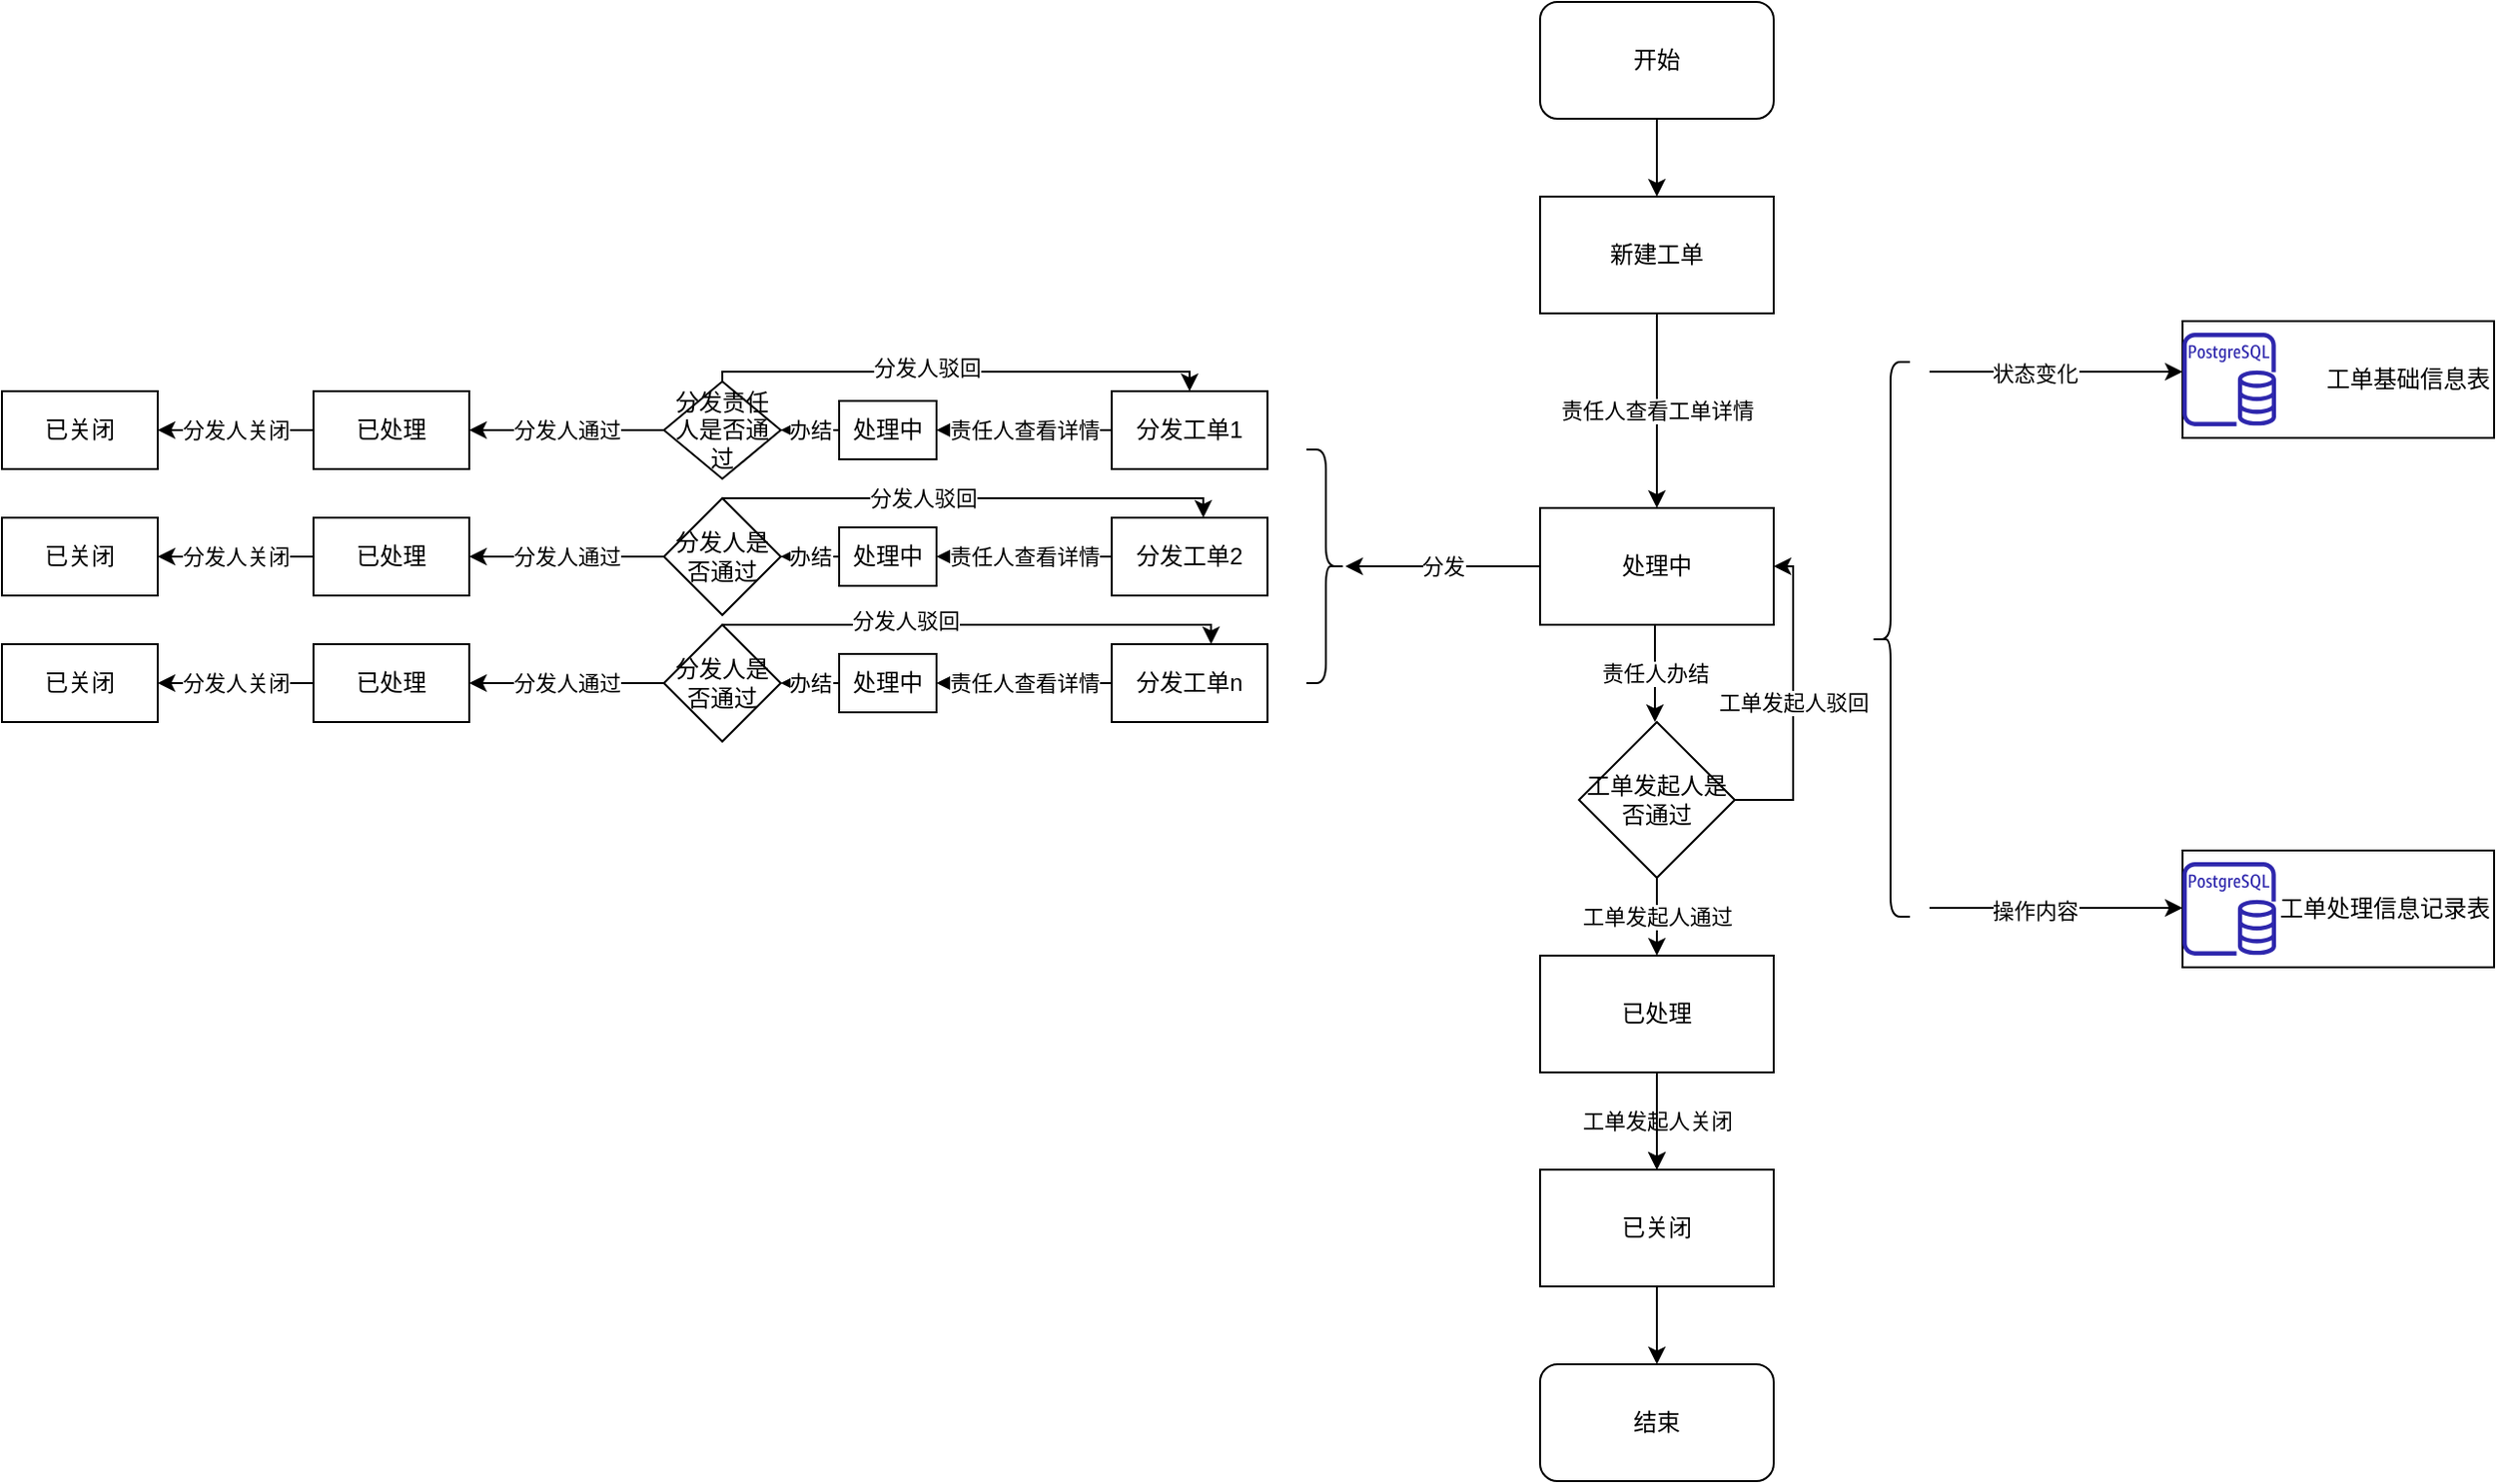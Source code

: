 <mxfile version="17.0.0" type="github">
  <diagram id="8ph-UxE2JjB3Vwe-9DLa" name="Page-1">
    <mxGraphModel dx="2249" dy="744" grid="1" gridSize="10" guides="1" tooltips="1" connect="1" arrows="1" fold="1" page="1" pageScale="1" pageWidth="827" pageHeight="1169" math="0" shadow="0">
      <root>
        <mxCell id="0" />
        <mxCell id="1" parent="0" />
        <mxCell id="jPlB_urYKcYwlZ38G4CA-73" value="工单处理信息记录表" style="rounded=0;whiteSpace=wrap;labelPosition=center;verticalLabelPosition=middle;align=right;verticalAlign=middle;" vertex="1" parent="1">
          <mxGeometry x="640" y="606" width="160" height="60" as="geometry" />
        </mxCell>
        <mxCell id="jPlB_urYKcYwlZ38G4CA-69" value="工单基础信息表" style="rounded=0;whiteSpace=wrap;labelPosition=center;verticalLabelPosition=middle;align=right;verticalAlign=middle;" vertex="1" parent="1">
          <mxGeometry x="640" y="334" width="160" height="60" as="geometry" />
        </mxCell>
        <mxCell id="jPlB_urYKcYwlZ38G4CA-3" style="edgeStyle=orthogonalEdgeStyle;rounded=0;orthogonalLoop=1;jettySize=auto;html=1;exitX=0.5;exitY=1;exitDx=0;exitDy=0;entryX=0.5;entryY=0;entryDx=0;entryDy=0;" edge="1" parent="1" source="jPlB_urYKcYwlZ38G4CA-1" target="jPlB_urYKcYwlZ38G4CA-2">
          <mxGeometry relative="1" as="geometry" />
        </mxCell>
        <mxCell id="jPlB_urYKcYwlZ38G4CA-1" value="开始" style="rounded=1;whiteSpace=wrap;html=1;" vertex="1" parent="1">
          <mxGeometry x="310" y="170" width="120" height="60" as="geometry" />
        </mxCell>
        <mxCell id="jPlB_urYKcYwlZ38G4CA-12" value="责任人查看工单详情" style="edgeStyle=orthogonalEdgeStyle;rounded=0;orthogonalLoop=1;jettySize=auto;html=1;exitX=0.5;exitY=1;exitDx=0;exitDy=0;entryX=0.5;entryY=0;entryDx=0;entryDy=0;" edge="1" parent="1" source="jPlB_urYKcYwlZ38G4CA-2" target="jPlB_urYKcYwlZ38G4CA-4">
          <mxGeometry relative="1" as="geometry" />
        </mxCell>
        <mxCell id="jPlB_urYKcYwlZ38G4CA-2" value="新建工单" style="rounded=0;whiteSpace=wrap;html=1;" vertex="1" parent="1">
          <mxGeometry x="310" y="270" width="120" height="60" as="geometry" />
        </mxCell>
        <mxCell id="jPlB_urYKcYwlZ38G4CA-7" value="责任人办结" style="edgeStyle=orthogonalEdgeStyle;rounded=0;orthogonalLoop=1;jettySize=auto;html=1;" edge="1" parent="1">
          <mxGeometry relative="1" as="geometry">
            <mxPoint x="369" y="490" as="sourcePoint" />
            <mxPoint x="369" y="540" as="targetPoint" />
          </mxGeometry>
        </mxCell>
        <mxCell id="jPlB_urYKcYwlZ38G4CA-17" value="分发" style="edgeStyle=orthogonalEdgeStyle;rounded=0;orthogonalLoop=1;jettySize=auto;html=1;" edge="1" parent="1" source="jPlB_urYKcYwlZ38G4CA-4">
          <mxGeometry relative="1" as="geometry">
            <mxPoint x="210" y="460" as="targetPoint" />
          </mxGeometry>
        </mxCell>
        <mxCell id="jPlB_urYKcYwlZ38G4CA-4" value="处理中" style="rounded=0;whiteSpace=wrap;html=1;" vertex="1" parent="1">
          <mxGeometry x="310" y="430" width="120" height="60" as="geometry" />
        </mxCell>
        <mxCell id="jPlB_urYKcYwlZ38G4CA-10" value="工单发起人通过" style="edgeStyle=orthogonalEdgeStyle;rounded=0;orthogonalLoop=1;jettySize=auto;html=1;" edge="1" parent="1" source="jPlB_urYKcYwlZ38G4CA-8" target="jPlB_urYKcYwlZ38G4CA-9">
          <mxGeometry relative="1" as="geometry" />
        </mxCell>
        <mxCell id="jPlB_urYKcYwlZ38G4CA-11" value="工单发起人驳回" style="edgeStyle=orthogonalEdgeStyle;rounded=0;orthogonalLoop=1;jettySize=auto;html=1;exitX=1;exitY=0.5;exitDx=0;exitDy=0;entryX=1;entryY=0.5;entryDx=0;entryDy=0;" edge="1" parent="1" source="jPlB_urYKcYwlZ38G4CA-8" target="jPlB_urYKcYwlZ38G4CA-4">
          <mxGeometry relative="1" as="geometry">
            <Array as="points">
              <mxPoint x="440" y="580" />
              <mxPoint x="440" y="460" />
            </Array>
          </mxGeometry>
        </mxCell>
        <mxCell id="jPlB_urYKcYwlZ38G4CA-8" value="工单发起人是否通过" style="rhombus;whiteSpace=wrap;html=1;" vertex="1" parent="1">
          <mxGeometry x="330" y="540" width="80" height="80" as="geometry" />
        </mxCell>
        <mxCell id="jPlB_urYKcYwlZ38G4CA-14" value="工单发起人关闭" style="edgeStyle=orthogonalEdgeStyle;rounded=0;orthogonalLoop=1;jettySize=auto;html=1;exitX=0.5;exitY=1;exitDx=0;exitDy=0;entryX=0.5;entryY=0;entryDx=0;entryDy=0;" edge="1" parent="1" source="jPlB_urYKcYwlZ38G4CA-9" target="jPlB_urYKcYwlZ38G4CA-13">
          <mxGeometry relative="1" as="geometry" />
        </mxCell>
        <mxCell id="jPlB_urYKcYwlZ38G4CA-49" value="" style="edgeStyle=orthogonalEdgeStyle;rounded=0;orthogonalLoop=1;jettySize=auto;html=1;" edge="1" parent="1" source="jPlB_urYKcYwlZ38G4CA-9" target="jPlB_urYKcYwlZ38G4CA-13">
          <mxGeometry relative="1" as="geometry" />
        </mxCell>
        <mxCell id="jPlB_urYKcYwlZ38G4CA-9" value="已处理" style="whiteSpace=wrap;html=1;" vertex="1" parent="1">
          <mxGeometry x="310" y="660" width="120" height="60" as="geometry" />
        </mxCell>
        <mxCell id="jPlB_urYKcYwlZ38G4CA-16" value="" style="edgeStyle=orthogonalEdgeStyle;rounded=0;orthogonalLoop=1;jettySize=auto;html=1;" edge="1" parent="1" source="jPlB_urYKcYwlZ38G4CA-13" target="jPlB_urYKcYwlZ38G4CA-15">
          <mxGeometry relative="1" as="geometry" />
        </mxCell>
        <mxCell id="jPlB_urYKcYwlZ38G4CA-13" value="已关闭" style="rounded=0;whiteSpace=wrap;html=1;" vertex="1" parent="1">
          <mxGeometry x="310" y="770" width="120" height="60" as="geometry" />
        </mxCell>
        <mxCell id="jPlB_urYKcYwlZ38G4CA-15" value="结束" style="whiteSpace=wrap;html=1;rounded=1;" vertex="1" parent="1">
          <mxGeometry x="310" y="870" width="120" height="60" as="geometry" />
        </mxCell>
        <mxCell id="jPlB_urYKcYwlZ38G4CA-62" value="责任人查看详情" style="edgeStyle=orthogonalEdgeStyle;rounded=0;orthogonalLoop=1;jettySize=auto;html=1;exitX=0;exitY=0.5;exitDx=0;exitDy=0;" edge="1" parent="1" source="jPlB_urYKcYwlZ38G4CA-18" target="jPlB_urYKcYwlZ38G4CA-60">
          <mxGeometry relative="1" as="geometry" />
        </mxCell>
        <mxCell id="jPlB_urYKcYwlZ38G4CA-18" value="分发工单1" style="rounded=0;whiteSpace=wrap;html=1;" vertex="1" parent="1">
          <mxGeometry x="90" y="370" width="80" height="40" as="geometry" />
        </mxCell>
        <mxCell id="jPlB_urYKcYwlZ38G4CA-20" value="" style="shape=curlyBracket;whiteSpace=wrap;html=1;rounded=1;flipH=1;" vertex="1" parent="1">
          <mxGeometry x="190" y="400" width="20" height="120" as="geometry" />
        </mxCell>
        <mxCell id="jPlB_urYKcYwlZ38G4CA-57" value="责任人查看详情" style="edgeStyle=orthogonalEdgeStyle;rounded=0;orthogonalLoop=1;jettySize=auto;html=1;entryX=1;entryY=0.5;entryDx=0;entryDy=0;" edge="1" parent="1" source="jPlB_urYKcYwlZ38G4CA-21" target="jPlB_urYKcYwlZ38G4CA-58">
          <mxGeometry relative="1" as="geometry">
            <mxPoint x="-30" y="672.5" as="targetPoint" />
          </mxGeometry>
        </mxCell>
        <mxCell id="jPlB_urYKcYwlZ38G4CA-21" value="分发工单2" style="rounded=0;whiteSpace=wrap;html=1;" vertex="1" parent="1">
          <mxGeometry x="90" y="435" width="80" height="40" as="geometry" />
        </mxCell>
        <mxCell id="jPlB_urYKcYwlZ38G4CA-54" value="责任人查看详情" style="edgeStyle=orthogonalEdgeStyle;rounded=0;orthogonalLoop=1;jettySize=auto;html=1;exitX=0;exitY=0.5;exitDx=0;exitDy=0;entryX=1;entryY=0.5;entryDx=0;entryDy=0;" edge="1" parent="1" source="jPlB_urYKcYwlZ38G4CA-22" target="jPlB_urYKcYwlZ38G4CA-53">
          <mxGeometry relative="1" as="geometry" />
        </mxCell>
        <mxCell id="jPlB_urYKcYwlZ38G4CA-22" value="分发工单n" style="rounded=0;whiteSpace=wrap;html=1;" vertex="1" parent="1">
          <mxGeometry x="90" y="500" width="80" height="40" as="geometry" />
        </mxCell>
        <mxCell id="jPlB_urYKcYwlZ38G4CA-29" style="edgeStyle=orthogonalEdgeStyle;rounded=0;orthogonalLoop=1;jettySize=auto;html=1;exitX=0.5;exitY=0;exitDx=0;exitDy=0;entryX=0.5;entryY=0;entryDx=0;entryDy=0;" edge="1" parent="1" source="jPlB_urYKcYwlZ38G4CA-23" target="jPlB_urYKcYwlZ38G4CA-18">
          <mxGeometry relative="1" as="geometry">
            <Array as="points">
              <mxPoint x="-110" y="360" />
              <mxPoint x="130" y="360" />
            </Array>
          </mxGeometry>
        </mxCell>
        <mxCell id="jPlB_urYKcYwlZ38G4CA-32" value="分发人驳回" style="edgeLabel;html=1;align=center;verticalAlign=middle;resizable=0;points=[];" vertex="1" connectable="0" parent="jPlB_urYKcYwlZ38G4CA-29">
          <mxGeometry x="-0.143" y="2" relative="1" as="geometry">
            <mxPoint as="offset" />
          </mxGeometry>
        </mxCell>
        <mxCell id="jPlB_urYKcYwlZ38G4CA-34" value="分发人通过" style="edgeStyle=orthogonalEdgeStyle;rounded=0;orthogonalLoop=1;jettySize=auto;html=1;exitX=0;exitY=0.5;exitDx=0;exitDy=0;entryX=1;entryY=0.5;entryDx=0;entryDy=0;" edge="1" parent="1" source="jPlB_urYKcYwlZ38G4CA-23" target="jPlB_urYKcYwlZ38G4CA-37">
          <mxGeometry relative="1" as="geometry">
            <mxPoint x="-200" y="390" as="targetPoint" />
            <Array as="points">
              <mxPoint x="-140" y="390" />
            </Array>
          </mxGeometry>
        </mxCell>
        <mxCell id="jPlB_urYKcYwlZ38G4CA-23" value="分发责任人是否通过" style="rhombus;whiteSpace=wrap;html=1;rounded=0;" vertex="1" parent="1">
          <mxGeometry x="-140" y="365" width="60" height="50" as="geometry" />
        </mxCell>
        <mxCell id="jPlB_urYKcYwlZ38G4CA-30" value="分发人驳回" style="edgeStyle=orthogonalEdgeStyle;rounded=0;orthogonalLoop=1;jettySize=auto;html=1;exitX=0.5;exitY=0;exitDx=0;exitDy=0;entryX=0.588;entryY=0;entryDx=0;entryDy=0;entryPerimeter=0;" edge="1" parent="1" source="jPlB_urYKcYwlZ38G4CA-25" target="jPlB_urYKcYwlZ38G4CA-21">
          <mxGeometry x="-0.198" relative="1" as="geometry">
            <Array as="points">
              <mxPoint x="137" y="425" />
            </Array>
            <mxPoint as="offset" />
          </mxGeometry>
        </mxCell>
        <mxCell id="jPlB_urYKcYwlZ38G4CA-35" value="分发人通过" style="edgeStyle=orthogonalEdgeStyle;rounded=0;orthogonalLoop=1;jettySize=auto;html=1;exitX=0;exitY=0.5;exitDx=0;exitDy=0;entryX=1;entryY=0.5;entryDx=0;entryDy=0;" edge="1" parent="1" source="jPlB_urYKcYwlZ38G4CA-25" target="jPlB_urYKcYwlZ38G4CA-39">
          <mxGeometry relative="1" as="geometry">
            <mxPoint x="-200" y="455" as="targetPoint" />
          </mxGeometry>
        </mxCell>
        <mxCell id="jPlB_urYKcYwlZ38G4CA-25" value="分发人是否通过" style="rhombus;whiteSpace=wrap;html=1;rounded=0;" vertex="1" parent="1">
          <mxGeometry x="-140" y="425" width="60" height="60" as="geometry" />
        </mxCell>
        <mxCell id="jPlB_urYKcYwlZ38G4CA-31" style="edgeStyle=orthogonalEdgeStyle;rounded=0;orthogonalLoop=1;jettySize=auto;html=1;exitX=0.5;exitY=0;exitDx=0;exitDy=0;entryX=0.638;entryY=0;entryDx=0;entryDy=0;entryPerimeter=0;" edge="1" parent="1" source="jPlB_urYKcYwlZ38G4CA-27" target="jPlB_urYKcYwlZ38G4CA-22">
          <mxGeometry relative="1" as="geometry">
            <Array as="points">
              <mxPoint x="141" y="490" />
            </Array>
          </mxGeometry>
        </mxCell>
        <mxCell id="jPlB_urYKcYwlZ38G4CA-38" value="分发人驳回" style="edgeLabel;html=1;align=center;verticalAlign=middle;resizable=0;points=[];" vertex="1" connectable="0" parent="jPlB_urYKcYwlZ38G4CA-31">
          <mxGeometry x="-0.282" y="2" relative="1" as="geometry">
            <mxPoint as="offset" />
          </mxGeometry>
        </mxCell>
        <mxCell id="jPlB_urYKcYwlZ38G4CA-36" value="分发人通过" style="edgeStyle=orthogonalEdgeStyle;rounded=0;orthogonalLoop=1;jettySize=auto;html=1;exitX=0;exitY=0.5;exitDx=0;exitDy=0;entryX=1;entryY=0.5;entryDx=0;entryDy=0;" edge="1" parent="1" source="jPlB_urYKcYwlZ38G4CA-27" target="jPlB_urYKcYwlZ38G4CA-40">
          <mxGeometry relative="1" as="geometry">
            <mxPoint x="-200" y="520" as="targetPoint" />
          </mxGeometry>
        </mxCell>
        <mxCell id="jPlB_urYKcYwlZ38G4CA-27" value="分发人是否通过" style="rhombus;whiteSpace=wrap;html=1;rounded=0;" vertex="1" parent="1">
          <mxGeometry x="-140" y="490" width="60" height="60" as="geometry" />
        </mxCell>
        <mxCell id="jPlB_urYKcYwlZ38G4CA-43" value="分发人关闭" style="edgeStyle=orthogonalEdgeStyle;rounded=0;orthogonalLoop=1;jettySize=auto;html=1;" edge="1" parent="1" source="jPlB_urYKcYwlZ38G4CA-37" target="jPlB_urYKcYwlZ38G4CA-42">
          <mxGeometry relative="1" as="geometry" />
        </mxCell>
        <mxCell id="jPlB_urYKcYwlZ38G4CA-37" value="已处理" style="whiteSpace=wrap;html=1;" vertex="1" parent="1">
          <mxGeometry x="-320" y="370" width="80" height="40" as="geometry" />
        </mxCell>
        <mxCell id="jPlB_urYKcYwlZ38G4CA-45" value="分发人关闭" style="edgeStyle=orthogonalEdgeStyle;rounded=0;orthogonalLoop=1;jettySize=auto;html=1;" edge="1" parent="1" source="jPlB_urYKcYwlZ38G4CA-39" target="jPlB_urYKcYwlZ38G4CA-44">
          <mxGeometry relative="1" as="geometry" />
        </mxCell>
        <mxCell id="jPlB_urYKcYwlZ38G4CA-39" value="已处理" style="whiteSpace=wrap;html=1;" vertex="1" parent="1">
          <mxGeometry x="-320" y="435" width="80" height="40" as="geometry" />
        </mxCell>
        <mxCell id="jPlB_urYKcYwlZ38G4CA-47" value="分发人关闭" style="edgeStyle=orthogonalEdgeStyle;rounded=0;orthogonalLoop=1;jettySize=auto;html=1;" edge="1" parent="1" source="jPlB_urYKcYwlZ38G4CA-40" target="jPlB_urYKcYwlZ38G4CA-46">
          <mxGeometry relative="1" as="geometry" />
        </mxCell>
        <mxCell id="jPlB_urYKcYwlZ38G4CA-40" value="已处理" style="whiteSpace=wrap;html=1;" vertex="1" parent="1">
          <mxGeometry x="-320" y="500" width="80" height="40" as="geometry" />
        </mxCell>
        <mxCell id="jPlB_urYKcYwlZ38G4CA-42" value="已关闭" style="whiteSpace=wrap;html=1;" vertex="1" parent="1">
          <mxGeometry x="-480" y="370" width="80" height="40" as="geometry" />
        </mxCell>
        <mxCell id="jPlB_urYKcYwlZ38G4CA-44" value="已关闭" style="whiteSpace=wrap;html=1;" vertex="1" parent="1">
          <mxGeometry x="-480" y="435" width="80" height="40" as="geometry" />
        </mxCell>
        <mxCell id="jPlB_urYKcYwlZ38G4CA-46" value="已关闭" style="whiteSpace=wrap;html=1;" vertex="1" parent="1">
          <mxGeometry x="-480" y="500" width="80" height="40" as="geometry" />
        </mxCell>
        <mxCell id="jPlB_urYKcYwlZ38G4CA-55" value="办结" style="edgeStyle=orthogonalEdgeStyle;rounded=0;orthogonalLoop=1;jettySize=auto;html=1;exitX=0;exitY=0.5;exitDx=0;exitDy=0;entryX=1;entryY=0.5;entryDx=0;entryDy=0;" edge="1" parent="1" source="jPlB_urYKcYwlZ38G4CA-53" target="jPlB_urYKcYwlZ38G4CA-27">
          <mxGeometry relative="1" as="geometry" />
        </mxCell>
        <mxCell id="jPlB_urYKcYwlZ38G4CA-53" value="处理中" style="rounded=0;whiteSpace=wrap;html=1;" vertex="1" parent="1">
          <mxGeometry x="-50" y="505" width="50" height="30" as="geometry" />
        </mxCell>
        <mxCell id="jPlB_urYKcYwlZ38G4CA-59" value="办结" style="edgeStyle=orthogonalEdgeStyle;rounded=0;orthogonalLoop=1;jettySize=auto;html=1;exitX=0;exitY=0.5;exitDx=0;exitDy=0;entryX=1;entryY=0.5;entryDx=0;entryDy=0;" edge="1" parent="1" source="jPlB_urYKcYwlZ38G4CA-58" target="jPlB_urYKcYwlZ38G4CA-25">
          <mxGeometry relative="1" as="geometry" />
        </mxCell>
        <mxCell id="jPlB_urYKcYwlZ38G4CA-58" value="处理中" style="rounded=0;whiteSpace=wrap;html=1;" vertex="1" parent="1">
          <mxGeometry x="-50" y="440" width="50" height="30" as="geometry" />
        </mxCell>
        <mxCell id="jPlB_urYKcYwlZ38G4CA-63" value="办结" style="edgeStyle=orthogonalEdgeStyle;rounded=0;orthogonalLoop=1;jettySize=auto;html=1;exitX=0;exitY=0.5;exitDx=0;exitDy=0;entryX=1;entryY=0.5;entryDx=0;entryDy=0;" edge="1" parent="1" source="jPlB_urYKcYwlZ38G4CA-60" target="jPlB_urYKcYwlZ38G4CA-23">
          <mxGeometry relative="1" as="geometry" />
        </mxCell>
        <mxCell id="jPlB_urYKcYwlZ38G4CA-60" value="处理中" style="rounded=0;whiteSpace=wrap;html=1;" vertex="1" parent="1">
          <mxGeometry x="-50" y="375" width="50" height="30" as="geometry" />
        </mxCell>
        <mxCell id="jPlB_urYKcYwlZ38G4CA-66" value="" style="sketch=0;outlineConnect=0;fontColor=#232F3E;gradientColor=none;fillColor=#2E27AD;strokeColor=none;dashed=0;verticalLabelPosition=bottom;verticalAlign=top;align=center;html=1;fontSize=12;fontStyle=0;aspect=fixed;pointerEvents=1;shape=mxgraph.aws4.rds_postgresql_instance;rounded=1;" vertex="1" parent="1">
          <mxGeometry x="640" y="340" width="48" height="48" as="geometry" />
        </mxCell>
        <mxCell id="jPlB_urYKcYwlZ38G4CA-72" value="" style="sketch=0;outlineConnect=0;fontColor=#232F3E;gradientColor=none;fillColor=#2E27AD;strokeColor=none;dashed=0;verticalLabelPosition=bottom;verticalAlign=top;align=center;html=1;fontSize=12;fontStyle=0;aspect=fixed;pointerEvents=1;shape=mxgraph.aws4.rds_postgresql_instance;rounded=1;" vertex="1" parent="1">
          <mxGeometry x="640" y="612" width="48" height="48" as="geometry" />
        </mxCell>
        <mxCell id="jPlB_urYKcYwlZ38G4CA-75" value="" style="endArrow=classic;html=1;rounded=0;" edge="1" parent="1">
          <mxGeometry width="50" height="50" relative="1" as="geometry">
            <mxPoint x="510" y="360" as="sourcePoint" />
            <mxPoint x="640" y="360" as="targetPoint" />
          </mxGeometry>
        </mxCell>
        <mxCell id="jPlB_urYKcYwlZ38G4CA-76" value="状态变化" style="edgeLabel;html=1;align=center;verticalAlign=middle;resizable=0;points=[];" vertex="1" connectable="0" parent="jPlB_urYKcYwlZ38G4CA-75">
          <mxGeometry x="-0.169" y="-1" relative="1" as="geometry">
            <mxPoint as="offset" />
          </mxGeometry>
        </mxCell>
        <mxCell id="jPlB_urYKcYwlZ38G4CA-77" value="" style="endArrow=classic;html=1;rounded=0;" edge="1" parent="1">
          <mxGeometry width="50" height="50" relative="1" as="geometry">
            <mxPoint x="510" y="635.5" as="sourcePoint" />
            <mxPoint x="640" y="635.5" as="targetPoint" />
          </mxGeometry>
        </mxCell>
        <mxCell id="jPlB_urYKcYwlZ38G4CA-78" value="操作内容" style="edgeLabel;html=1;align=center;verticalAlign=middle;resizable=0;points=[];" vertex="1" connectable="0" parent="jPlB_urYKcYwlZ38G4CA-77">
          <mxGeometry x="-0.169" y="-1" relative="1" as="geometry">
            <mxPoint as="offset" />
          </mxGeometry>
        </mxCell>
        <mxCell id="jPlB_urYKcYwlZ38G4CA-79" value="" style="shape=curlyBracket;whiteSpace=wrap;html=1;rounded=1;" vertex="1" parent="1">
          <mxGeometry x="480" y="355" width="20" height="285" as="geometry" />
        </mxCell>
      </root>
    </mxGraphModel>
  </diagram>
</mxfile>

